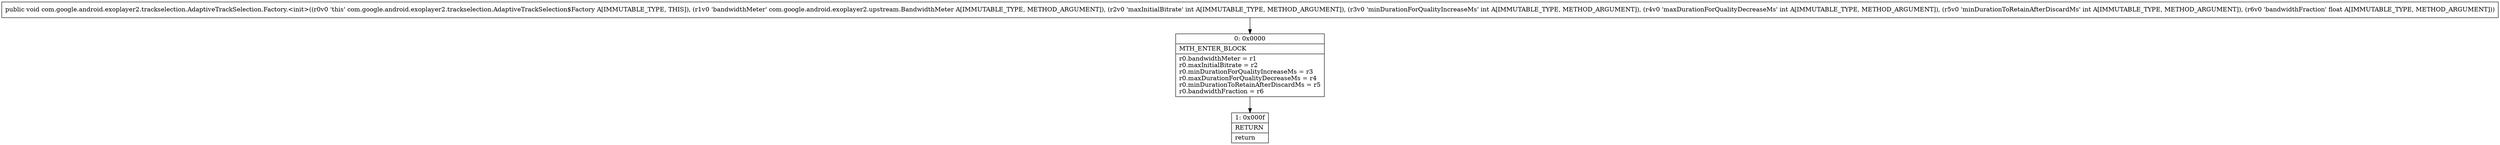 digraph "CFG forcom.google.android.exoplayer2.trackselection.AdaptiveTrackSelection.Factory.\<init\>(Lcom\/google\/android\/exoplayer2\/upstream\/BandwidthMeter;IIIIF)V" {
Node_0 [shape=record,label="{0\:\ 0x0000|MTH_ENTER_BLOCK\l|r0.bandwidthMeter = r1\lr0.maxInitialBitrate = r2\lr0.minDurationForQualityIncreaseMs = r3\lr0.maxDurationForQualityDecreaseMs = r4\lr0.minDurationToRetainAfterDiscardMs = r5\lr0.bandwidthFraction = r6\l}"];
Node_1 [shape=record,label="{1\:\ 0x000f|RETURN\l|return\l}"];
MethodNode[shape=record,label="{public void com.google.android.exoplayer2.trackselection.AdaptiveTrackSelection.Factory.\<init\>((r0v0 'this' com.google.android.exoplayer2.trackselection.AdaptiveTrackSelection$Factory A[IMMUTABLE_TYPE, THIS]), (r1v0 'bandwidthMeter' com.google.android.exoplayer2.upstream.BandwidthMeter A[IMMUTABLE_TYPE, METHOD_ARGUMENT]), (r2v0 'maxInitialBitrate' int A[IMMUTABLE_TYPE, METHOD_ARGUMENT]), (r3v0 'minDurationForQualityIncreaseMs' int A[IMMUTABLE_TYPE, METHOD_ARGUMENT]), (r4v0 'maxDurationForQualityDecreaseMs' int A[IMMUTABLE_TYPE, METHOD_ARGUMENT]), (r5v0 'minDurationToRetainAfterDiscardMs' int A[IMMUTABLE_TYPE, METHOD_ARGUMENT]), (r6v0 'bandwidthFraction' float A[IMMUTABLE_TYPE, METHOD_ARGUMENT])) }"];
MethodNode -> Node_0;
Node_0 -> Node_1;
}


